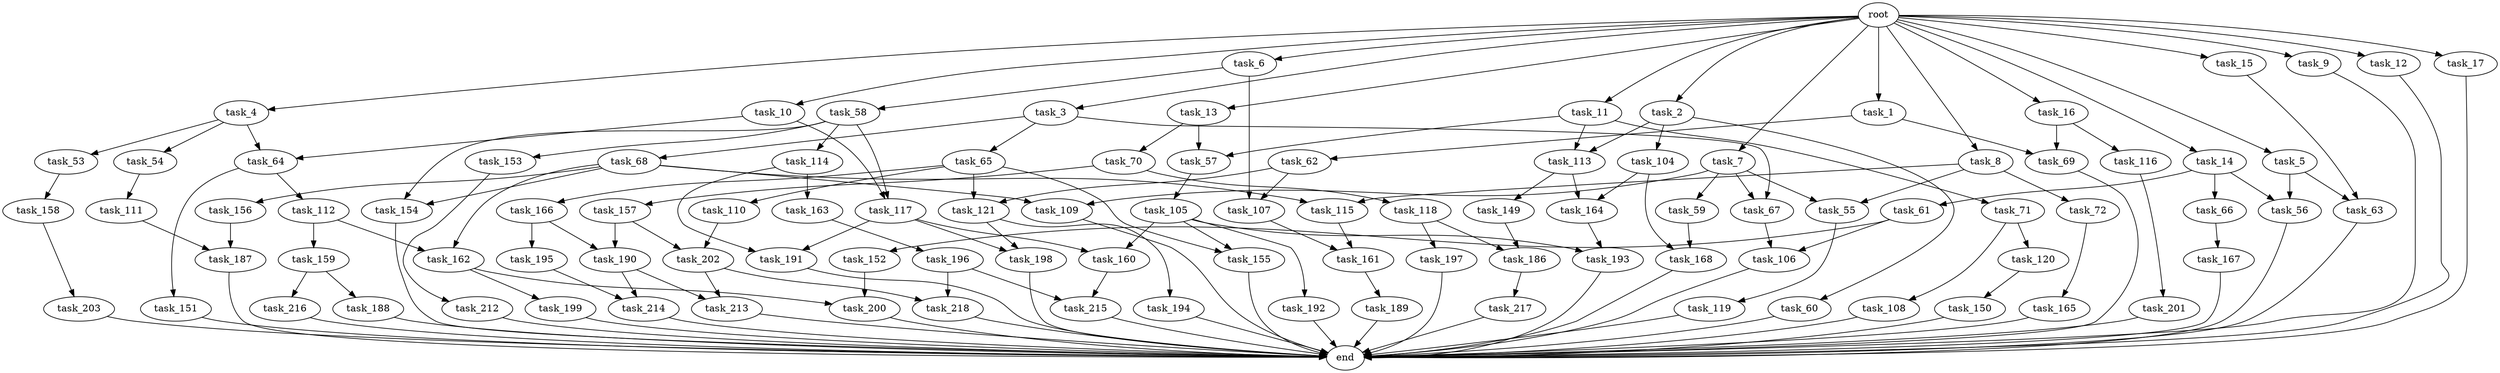 digraph G {
  root [size="0.000000"];
  task_1 [size="102.400000"];
  task_2 [size="102.400000"];
  task_3 [size="102.400000"];
  task_4 [size="102.400000"];
  task_5 [size="102.400000"];
  task_6 [size="102.400000"];
  task_7 [size="102.400000"];
  task_8 [size="102.400000"];
  task_9 [size="102.400000"];
  task_10 [size="102.400000"];
  task_11 [size="102.400000"];
  task_12 [size="102.400000"];
  task_13 [size="102.400000"];
  task_14 [size="102.400000"];
  task_15 [size="102.400000"];
  task_16 [size="102.400000"];
  task_17 [size="102.400000"];
  task_53 [size="13743895347.200001"];
  task_54 [size="13743895347.200001"];
  task_55 [size="107374182400.000000"];
  task_56 [size="107374182400.000000"];
  task_57 [size="76450417868.800003"];
  task_58 [size="30923764531.200001"];
  task_59 [size="85899345920.000000"];
  task_60 [size="30923764531.200001"];
  task_61 [size="21474836480.000000"];
  task_62 [size="13743895347.200001"];
  task_63 [size="93630287052.800003"];
  task_64 [size="99643241267.200012"];
  task_65 [size="7730941132.800000"];
  task_66 [size="21474836480.000000"];
  task_67 [size="93630287052.800003"];
  task_68 [size="7730941132.800000"];
  task_69 [size="55834574848.000000"];
  task_70 [size="21474836480.000000"];
  task_71 [size="54975581388.800003"];
  task_72 [size="21474836480.000000"];
  task_104 [size="30923764531.200001"];
  task_105 [size="30923764531.200001"];
  task_106 [size="89335319756.800003"];
  task_107 [size="44667659878.400002"];
  task_108 [size="7730941132.800000"];
  task_109 [size="116823110451.200012"];
  task_110 [size="13743895347.200001"];
  task_111 [size="85899345920.000000"];
  task_112 [size="30923764531.200001"];
  task_113 [size="85899345920.000000"];
  task_114 [size="69578470195.199997"];
  task_115 [size="52398601011.200005"];
  task_116 [size="42090679500.800003"];
  task_117 [size="155477816115.200012"];
  task_118 [size="85899345920.000000"];
  task_119 [size="13743895347.200001"];
  task_120 [size="7730941132.800000"];
  task_121 [size="27487790694.400002"];
  task_149 [size="85899345920.000000"];
  task_150 [size="85899345920.000000"];
  task_151 [size="30923764531.200001"];
  task_152 [size="85899345920.000000"];
  task_153 [size="69578470195.199997"];
  task_154 [size="100502234726.400009"];
  task_155 [size="83322365542.400009"];
  task_156 [size="30923764531.200001"];
  task_157 [size="85899345920.000000"];
  task_158 [size="21474836480.000000"];
  task_159 [size="69578470195.199997"];
  task_160 [size="155477816115.200012"];
  task_161 [size="89335319756.800003"];
  task_162 [size="100502234726.400009"];
  task_163 [size="54975581388.800003"];
  task_164 [size="155477816115.200012"];
  task_165 [size="69578470195.199997"];
  task_166 [size="13743895347.200001"];
  task_167 [size="54975581388.800003"];
  task_168 [size="91053306675.200012"];
  task_186 [size="52398601011.200005"];
  task_187 [size="21474836480.000000"];
  task_188 [size="42090679500.800003"];
  task_189 [size="21474836480.000000"];
  task_190 [size="52398601011.200005"];
  task_191 [size="140874927308.800018"];
  task_192 [size="69578470195.199997"];
  task_193 [size="83322365542.400009"];
  task_194 [size="7730941132.800000"];
  task_195 [size="30923764531.200001"];
  task_196 [size="3435973836.800000"];
  task_197 [size="21474836480.000000"];
  task_198 [size="93630287052.800003"];
  task_199 [size="30923764531.200001"];
  task_200 [size="73014444032.000000"];
  task_201 [size="69578470195.199997"];
  task_202 [size="42949672960.000000"];
  task_203 [size="3435973836.800000"];
  task_212 [size="21474836480.000000"];
  task_213 [size="34359738368.000000"];
  task_214 [size="100502234726.400009"];
  task_215 [size="62706522521.600006"];
  task_216 [size="42090679500.800003"];
  task_217 [size="54975581388.800003"];
  task_218 [size="11166914969.600000"];
  end [size="0.000000"];

  root -> task_1 [size="1.000000"];
  root -> task_2 [size="1.000000"];
  root -> task_3 [size="1.000000"];
  root -> task_4 [size="1.000000"];
  root -> task_5 [size="1.000000"];
  root -> task_6 [size="1.000000"];
  root -> task_7 [size="1.000000"];
  root -> task_8 [size="1.000000"];
  root -> task_9 [size="1.000000"];
  root -> task_10 [size="1.000000"];
  root -> task_11 [size="1.000000"];
  root -> task_12 [size="1.000000"];
  root -> task_13 [size="1.000000"];
  root -> task_14 [size="1.000000"];
  root -> task_15 [size="1.000000"];
  root -> task_16 [size="1.000000"];
  root -> task_17 [size="1.000000"];
  task_1 -> task_62 [size="134217728.000000"];
  task_1 -> task_69 [size="134217728.000000"];
  task_2 -> task_60 [size="301989888.000000"];
  task_2 -> task_104 [size="301989888.000000"];
  task_2 -> task_113 [size="301989888.000000"];
  task_3 -> task_65 [size="75497472.000000"];
  task_3 -> task_67 [size="75497472.000000"];
  task_3 -> task_68 [size="75497472.000000"];
  task_4 -> task_53 [size="134217728.000000"];
  task_4 -> task_54 [size="134217728.000000"];
  task_4 -> task_64 [size="134217728.000000"];
  task_5 -> task_56 [size="838860800.000000"];
  task_5 -> task_63 [size="838860800.000000"];
  task_6 -> task_58 [size="301989888.000000"];
  task_6 -> task_107 [size="301989888.000000"];
  task_7 -> task_55 [size="838860800.000000"];
  task_7 -> task_59 [size="838860800.000000"];
  task_7 -> task_67 [size="838860800.000000"];
  task_7 -> task_109 [size="838860800.000000"];
  task_8 -> task_55 [size="209715200.000000"];
  task_8 -> task_72 [size="209715200.000000"];
  task_8 -> task_115 [size="209715200.000000"];
  task_9 -> end [size="1.000000"];
  task_10 -> task_64 [size="838860800.000000"];
  task_10 -> task_117 [size="838860800.000000"];
  task_11 -> task_57 [size="536870912.000000"];
  task_11 -> task_71 [size="536870912.000000"];
  task_11 -> task_113 [size="536870912.000000"];
  task_12 -> end [size="1.000000"];
  task_13 -> task_57 [size="209715200.000000"];
  task_13 -> task_70 [size="209715200.000000"];
  task_14 -> task_56 [size="209715200.000000"];
  task_14 -> task_61 [size="209715200.000000"];
  task_14 -> task_66 [size="209715200.000000"];
  task_15 -> task_63 [size="75497472.000000"];
  task_16 -> task_69 [size="411041792.000000"];
  task_16 -> task_116 [size="411041792.000000"];
  task_17 -> end [size="1.000000"];
  task_53 -> task_158 [size="209715200.000000"];
  task_54 -> task_111 [size="838860800.000000"];
  task_55 -> task_119 [size="134217728.000000"];
  task_56 -> end [size="1.000000"];
  task_57 -> task_105 [size="301989888.000000"];
  task_58 -> task_114 [size="679477248.000000"];
  task_58 -> task_117 [size="679477248.000000"];
  task_58 -> task_153 [size="679477248.000000"];
  task_58 -> task_154 [size="679477248.000000"];
  task_59 -> task_168 [size="209715200.000000"];
  task_60 -> end [size="1.000000"];
  task_61 -> task_106 [size="838860800.000000"];
  task_61 -> task_152 [size="838860800.000000"];
  task_62 -> task_107 [size="134217728.000000"];
  task_62 -> task_121 [size="134217728.000000"];
  task_63 -> end [size="1.000000"];
  task_64 -> task_112 [size="301989888.000000"];
  task_64 -> task_151 [size="301989888.000000"];
  task_65 -> task_110 [size="134217728.000000"];
  task_65 -> task_121 [size="134217728.000000"];
  task_65 -> task_155 [size="134217728.000000"];
  task_65 -> task_166 [size="134217728.000000"];
  task_66 -> task_167 [size="536870912.000000"];
  task_67 -> task_106 [size="33554432.000000"];
  task_68 -> task_109 [size="301989888.000000"];
  task_68 -> task_115 [size="301989888.000000"];
  task_68 -> task_154 [size="301989888.000000"];
  task_68 -> task_156 [size="301989888.000000"];
  task_68 -> task_162 [size="301989888.000000"];
  task_69 -> end [size="1.000000"];
  task_70 -> task_118 [size="838860800.000000"];
  task_70 -> task_157 [size="838860800.000000"];
  task_71 -> task_108 [size="75497472.000000"];
  task_71 -> task_120 [size="75497472.000000"];
  task_72 -> task_165 [size="679477248.000000"];
  task_104 -> task_164 [size="679477248.000000"];
  task_104 -> task_168 [size="679477248.000000"];
  task_105 -> task_155 [size="679477248.000000"];
  task_105 -> task_160 [size="679477248.000000"];
  task_105 -> task_192 [size="679477248.000000"];
  task_105 -> task_193 [size="679477248.000000"];
  task_106 -> end [size="1.000000"];
  task_107 -> task_161 [size="33554432.000000"];
  task_108 -> end [size="1.000000"];
  task_109 -> end [size="1.000000"];
  task_110 -> task_202 [size="209715200.000000"];
  task_111 -> task_187 [size="75497472.000000"];
  task_112 -> task_159 [size="679477248.000000"];
  task_112 -> task_162 [size="679477248.000000"];
  task_113 -> task_149 [size="838860800.000000"];
  task_113 -> task_164 [size="838860800.000000"];
  task_114 -> task_163 [size="536870912.000000"];
  task_114 -> task_191 [size="536870912.000000"];
  task_115 -> task_161 [size="838860800.000000"];
  task_116 -> task_201 [size="679477248.000000"];
  task_117 -> task_160 [size="838860800.000000"];
  task_117 -> task_191 [size="838860800.000000"];
  task_117 -> task_198 [size="838860800.000000"];
  task_118 -> task_186 [size="209715200.000000"];
  task_118 -> task_197 [size="209715200.000000"];
  task_119 -> end [size="1.000000"];
  task_120 -> task_150 [size="838860800.000000"];
  task_121 -> task_194 [size="75497472.000000"];
  task_121 -> task_198 [size="75497472.000000"];
  task_149 -> task_186 [size="301989888.000000"];
  task_150 -> end [size="1.000000"];
  task_151 -> end [size="1.000000"];
  task_152 -> task_200 [size="411041792.000000"];
  task_153 -> task_212 [size="209715200.000000"];
  task_154 -> end [size="1.000000"];
  task_155 -> end [size="1.000000"];
  task_156 -> task_187 [size="134217728.000000"];
  task_157 -> task_190 [size="209715200.000000"];
  task_157 -> task_202 [size="209715200.000000"];
  task_158 -> task_203 [size="33554432.000000"];
  task_159 -> task_188 [size="411041792.000000"];
  task_159 -> task_216 [size="411041792.000000"];
  task_160 -> task_215 [size="536870912.000000"];
  task_161 -> task_189 [size="209715200.000000"];
  task_162 -> task_199 [size="301989888.000000"];
  task_162 -> task_200 [size="301989888.000000"];
  task_163 -> task_196 [size="33554432.000000"];
  task_164 -> task_193 [size="134217728.000000"];
  task_165 -> end [size="1.000000"];
  task_166 -> task_190 [size="301989888.000000"];
  task_166 -> task_195 [size="301989888.000000"];
  task_167 -> end [size="1.000000"];
  task_168 -> end [size="1.000000"];
  task_186 -> task_217 [size="536870912.000000"];
  task_187 -> end [size="1.000000"];
  task_188 -> end [size="1.000000"];
  task_189 -> end [size="1.000000"];
  task_190 -> task_213 [size="301989888.000000"];
  task_190 -> task_214 [size="301989888.000000"];
  task_191 -> end [size="1.000000"];
  task_192 -> end [size="1.000000"];
  task_193 -> end [size="1.000000"];
  task_194 -> end [size="1.000000"];
  task_195 -> task_214 [size="679477248.000000"];
  task_196 -> task_215 [size="75497472.000000"];
  task_196 -> task_218 [size="75497472.000000"];
  task_197 -> end [size="1.000000"];
  task_198 -> end [size="1.000000"];
  task_199 -> end [size="1.000000"];
  task_200 -> end [size="1.000000"];
  task_201 -> end [size="1.000000"];
  task_202 -> task_213 [size="33554432.000000"];
  task_202 -> task_218 [size="33554432.000000"];
  task_203 -> end [size="1.000000"];
  task_212 -> end [size="1.000000"];
  task_213 -> end [size="1.000000"];
  task_214 -> end [size="1.000000"];
  task_215 -> end [size="1.000000"];
  task_216 -> end [size="1.000000"];
  task_217 -> end [size="1.000000"];
  task_218 -> end [size="1.000000"];
}
